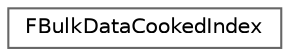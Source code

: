 digraph "Graphical Class Hierarchy"
{
 // INTERACTIVE_SVG=YES
 // LATEX_PDF_SIZE
  bgcolor="transparent";
  edge [fontname=Helvetica,fontsize=10,labelfontname=Helvetica,labelfontsize=10];
  node [fontname=Helvetica,fontsize=10,shape=box,height=0.2,width=0.4];
  rankdir="LR";
  Node0 [id="Node000000",label="FBulkDataCookedIndex",height=0.2,width=0.4,color="grey40", fillcolor="white", style="filled",URL="$d1/d80/classFBulkDataCookedIndex.html",tooltip=" "];
}
